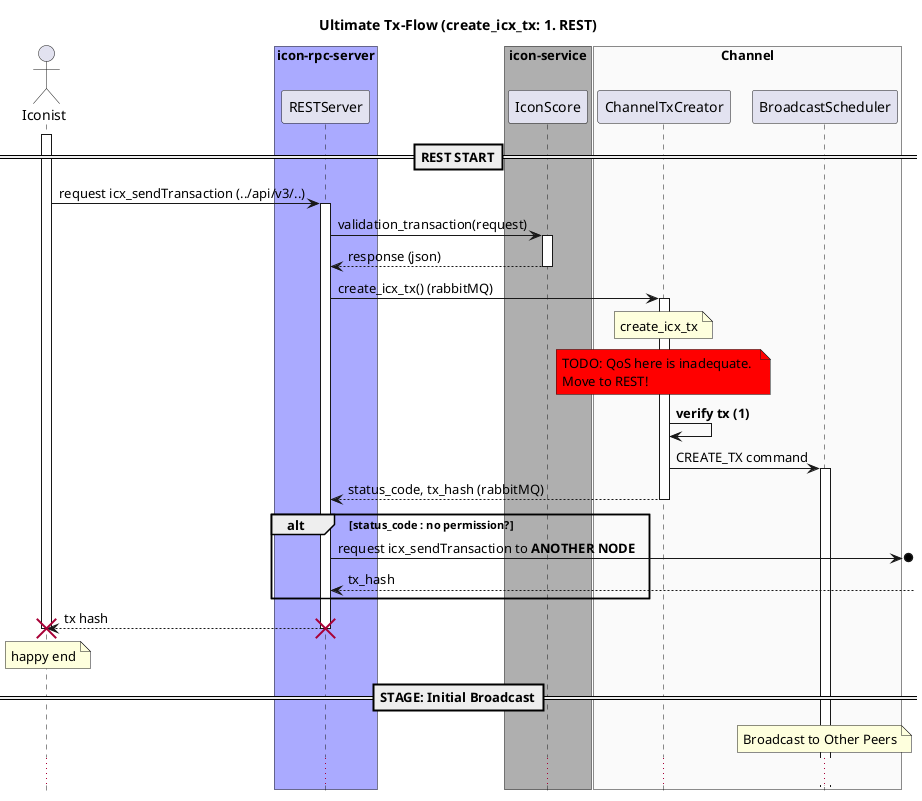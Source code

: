@startuml
title Ultimate Tx-Flow (create_icx_tx: 1. REST)
hide footbox

actor Iconist as user

box "icon-rpc-server" #AAAAFF
    participant RESTServer as rest
end box

box "icon-service" #AFAFAF
    participant IconScore as score
end box

box "Channel" #FAFAFA
    participant ChannelTxCreator as tx_creator
    participant BroadcastScheduler as broadcaster
end box

activate user

==REST START==
user -> rest: request icx_sendTransaction (../api/v3/..)
activate rest
rest -> score: validation_transaction(request)
activate score
score --> rest: response (json)
deactivate score
rest -> tx_creator: create_icx_tx() (rabbitMQ)

note over tx_creator: create_icx_tx
activate tx_creator
note over tx_creator #red: TODO: QoS here is inadequate. \nMove to REST!
tx_creator -> tx_creator: **verify tx (1)**
tx_creator -> broadcaster: CREATE_TX command
activate broadcaster
tx_creator --> rest: status_code, tx_hash (rabbitMQ)
deactivate tx_creator

alt status_code : no permission?
    rest ->o]: request icx_sendTransaction to **ANOTHER NODE**
    rest <--]: tx_hash
end
user <-- rest: tx hash
note over user: happy end
destroy rest
destroy user

==STAGE: Initial Broadcast==
note over broadcaster: Broadcast to Other Peers
...
@enduml

